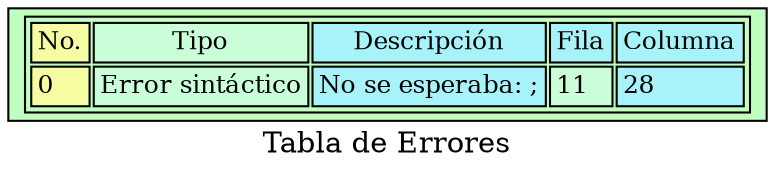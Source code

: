 digraph G {
graph[dpi = 200]
node[shape=box fontsize=12 fillcolor="darkseagreen1" style="filled"];
label="Tabla de Errores";
nodo [ label = <
<table border="1">
<tr>
<td align="text" bgcolor="#f5fca2">No.</td>
<td align="text" bgcolor="#cbffd9">Tipo</td>
<td align="text" bgcolor="#a8f2f9">Descripción</td>
<td align="text" bgcolor="#a8f2f9">Fila</td>
<td align="text" bgcolor="#a8f2f9">Columna</td>
</tr><tr>
<td align="text" bgcolor="#f5fca2">0<br align="left"/></td><td align="text" bgcolor="#cbffd9">Error sintáctico<br align="left"/></td><td align="text" bgcolor="#a8f2f9">No se esperaba: ;<br align="left"/></td><td align="text" bgcolor="#cbffd9">11<br align="left"/></td><td align="text" bgcolor="#a8f2f9">28<br align="left"/></td></tr>
</table>
>
]
}